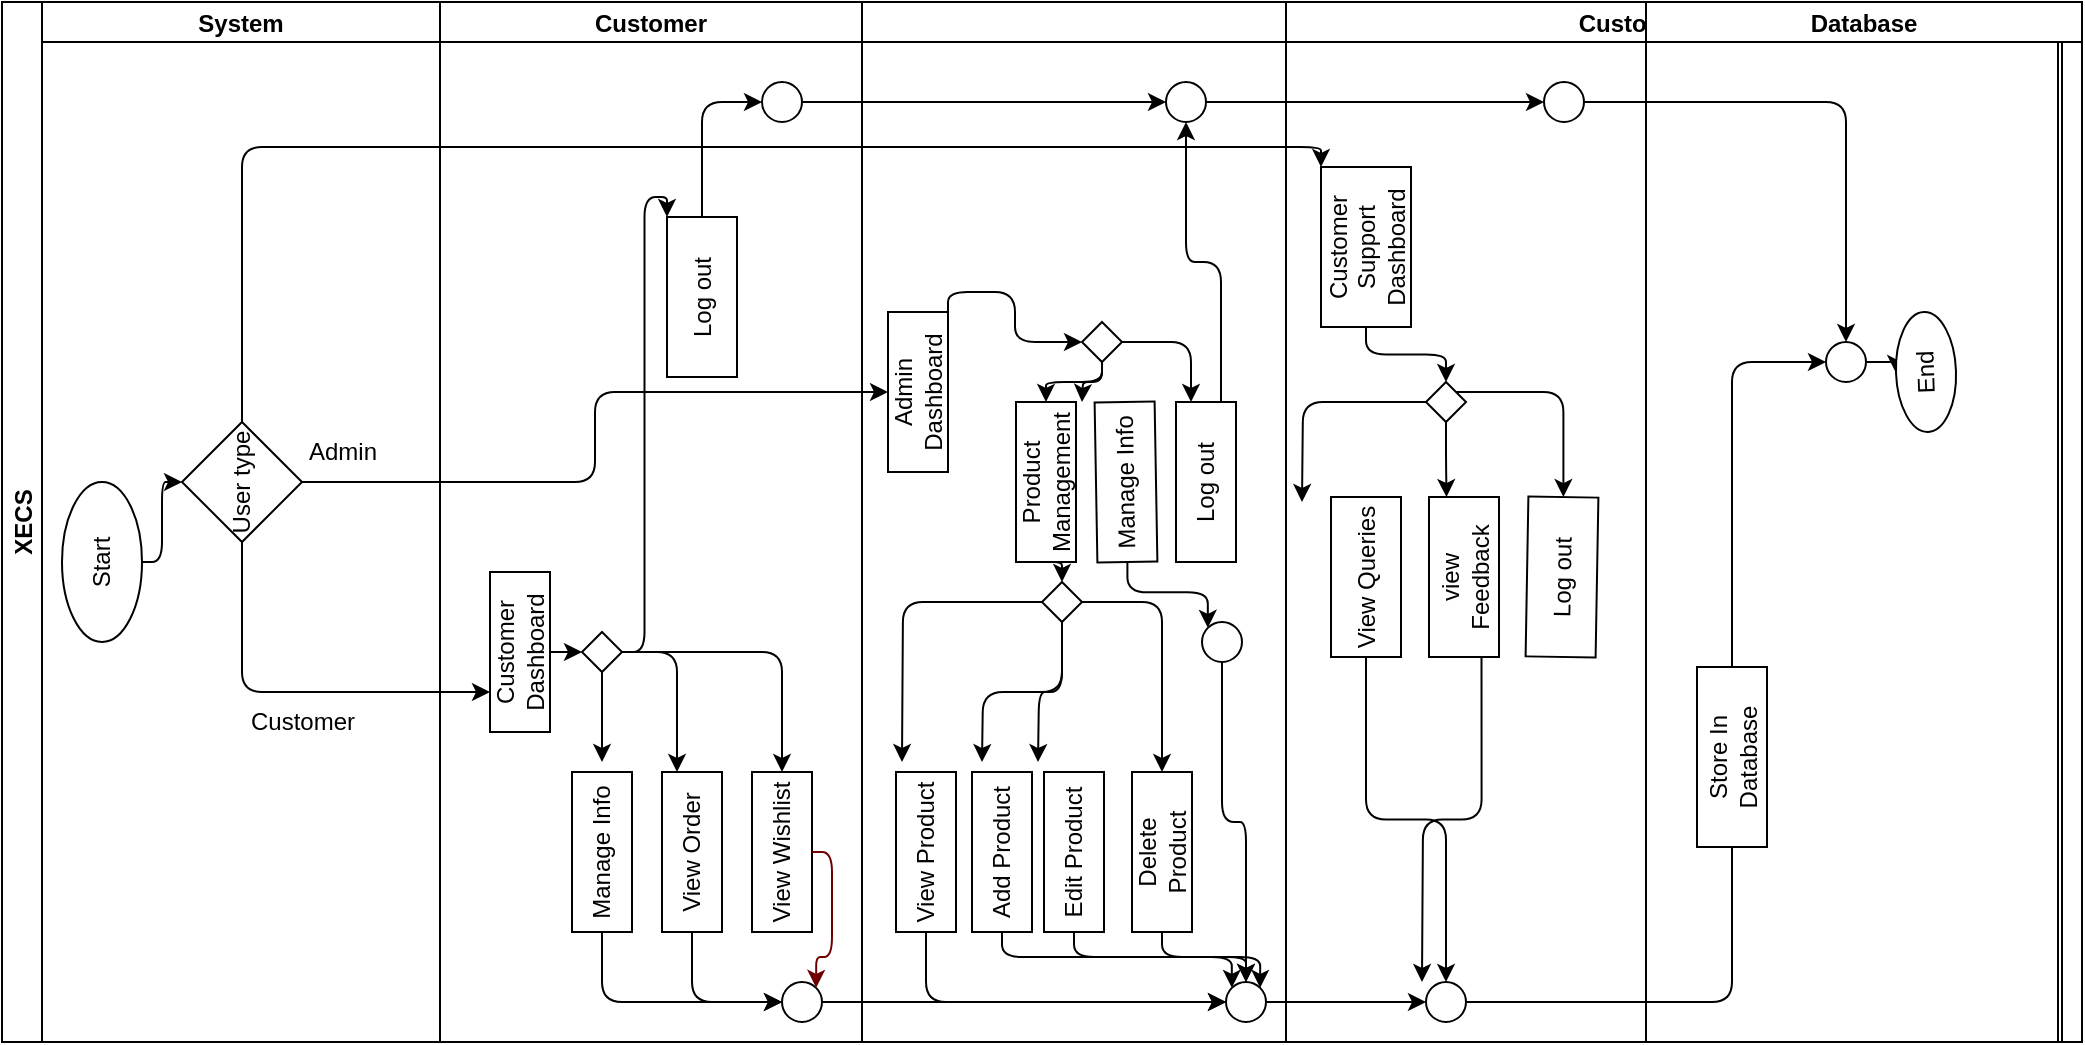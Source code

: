 <mxfile>
    <diagram id="C-kBC4iiiGsOG91yGyOT" name="Page-1">
        <mxGraphModel dx="868" dy="470" grid="1" gridSize="10" guides="1" tooltips="1" connect="1" arrows="1" fold="1" page="1" pageScale="1" pageWidth="850" pageHeight="1100" background="none" math="0" shadow="0">
            <root>
                <mxCell id="0"/>
                <mxCell id="1" parent="0"/>
                <mxCell id="46" style="edgeStyle=orthogonalEdgeStyle;html=1;exitX=0.5;exitY=1;exitDx=0;exitDy=0;" parent="1" source="8" edge="1">
                    <mxGeometry relative="1" as="geometry">
                        <mxPoint x="330" y="395" as="targetPoint"/>
                    </mxGeometry>
                </mxCell>
                <mxCell id="47" style="edgeStyle=orthogonalEdgeStyle;html=1;exitX=0.5;exitY=1;exitDx=0;exitDy=0;" parent="1" source="40" edge="1">
                    <mxGeometry relative="1" as="geometry">
                        <mxPoint x="340" y="450" as="targetPoint"/>
                    </mxGeometry>
                </mxCell>
                <mxCell id="2" value="XECS" style="swimlane;childLayout=stackLayout;resizeParent=1;resizeParentMax=0;startSize=20;horizontal=0;horizontalStack=1;container=0;" parent="1" vertex="1">
                    <mxGeometry x="40" y="70" width="1030" height="520" as="geometry"/>
                </mxCell>
                <mxCell id="3" value="System" style="swimlane;startSize=20;container=0;" parent="1" vertex="1">
                    <mxGeometry x="60" y="70" width="199" height="520" as="geometry"/>
                </mxCell>
                <mxCell id="7" value="User type" style="rhombus;whiteSpace=wrap;html=1;rotation=-90;container=0;" parent="3" vertex="1">
                    <mxGeometry x="70" y="210" width="60" height="60" as="geometry"/>
                </mxCell>
                <mxCell id="127" value="Admin" style="text;html=1;align=center;verticalAlign=middle;resizable=0;points=[];autosize=1;strokeColor=none;fillColor=none;" parent="3" vertex="1">
                    <mxGeometry x="120" y="210" width="60" height="30" as="geometry"/>
                </mxCell>
                <mxCell id="4" value="Customer" style="swimlane;startSize=20;container=0;" parent="1" vertex="1">
                    <mxGeometry x="259" y="70" width="211" height="520" as="geometry"/>
                </mxCell>
                <mxCell id="195" value="" style="ellipse;whiteSpace=wrap;html=1;aspect=fixed;" parent="4" vertex="1">
                    <mxGeometry x="171" y="490" width="20" height="20" as="geometry"/>
                </mxCell>
                <mxCell id="219" value="" style="ellipse;whiteSpace=wrap;html=1;aspect=fixed;" parent="4" vertex="1">
                    <mxGeometry x="161" y="40" width="20" height="20" as="geometry"/>
                </mxCell>
                <mxCell id="221" style="edgeStyle=orthogonalEdgeStyle;html=1;exitX=1;exitY=0.5;exitDx=0;exitDy=0;entryX=0;entryY=0.5;entryDx=0;entryDy=0;" parent="4" source="29" target="219" edge="1">
                    <mxGeometry relative="1" as="geometry"/>
                </mxCell>
                <mxCell id="29" value="Log out" style="rounded=0;whiteSpace=wrap;html=1;rotation=-90;container=0;" parent="4" vertex="1">
                    <mxGeometry x="91" y="130" width="80" height="35" as="geometry"/>
                </mxCell>
                <mxCell id="12" value="View Wishlist" style="rounded=0;whiteSpace=wrap;html=1;rotation=-90;container=0;" parent="4" vertex="1">
                    <mxGeometry x="131" y="410" width="80" height="30" as="geometry"/>
                </mxCell>
                <mxCell id="196" style="edgeStyle=orthogonalEdgeStyle;html=1;exitX=0.5;exitY=1;exitDx=0;exitDy=0;entryX=1;entryY=0;entryDx=0;entryDy=0;fillColor=#a20025;strokeColor=#6F0000;" parent="4" source="12" target="195" edge="1">
                    <mxGeometry relative="1" as="geometry"/>
                </mxCell>
                <mxCell id="5" value="Admin" style="swimlane;startSize=20;container=0;" parent="1" vertex="1">
                    <mxGeometry x="470" y="70" width="598" height="520" as="geometry"/>
                </mxCell>
                <mxCell id="94" style="edgeStyle=orthogonalEdgeStyle;html=1;exitX=0;exitY=0.5;exitDx=0;exitDy=0;entryX=0.5;entryY=0;entryDx=0;entryDy=0;" parent="5" source="17" target="88" edge="1">
                    <mxGeometry relative="1" as="geometry"/>
                </mxCell>
                <mxCell id="17" value="Product Management" style="rounded=0;whiteSpace=wrap;html=1;rotation=-90;container=0;" parent="5" vertex="1">
                    <mxGeometry x="52" y="225" width="80" height="30" as="geometry"/>
                </mxCell>
                <mxCell id="201" style="edgeStyle=orthogonalEdgeStyle;html=1;exitX=0;exitY=0.5;exitDx=0;exitDy=0;entryX=0;entryY=0.5;entryDx=0;entryDy=0;" parent="5" source="18" target="200" edge="1">
                    <mxGeometry relative="1" as="geometry"/>
                </mxCell>
                <mxCell id="18" value="View Product" style="rounded=0;whiteSpace=wrap;html=1;rotation=-90;container=0;" parent="5" vertex="1">
                    <mxGeometry x="-8" y="410" width="80" height="30" as="geometry"/>
                </mxCell>
                <mxCell id="202" style="edgeStyle=orthogonalEdgeStyle;html=1;exitX=0;exitY=0.5;exitDx=0;exitDy=0;entryX=0;entryY=0;entryDx=0;entryDy=0;" parent="5" source="21" target="200" edge="1">
                    <mxGeometry relative="1" as="geometry"/>
                </mxCell>
                <mxCell id="21" value="Add Product" style="rounded=0;whiteSpace=wrap;html=1;rotation=-90;container=0;" parent="5" vertex="1">
                    <mxGeometry x="30" y="410" width="80" height="30" as="geometry"/>
                </mxCell>
                <mxCell id="203" style="edgeStyle=orthogonalEdgeStyle;html=1;exitX=0;exitY=0.5;exitDx=0;exitDy=0;entryX=1;entryY=0;entryDx=0;entryDy=0;" parent="5" source="20" target="200" edge="1">
                    <mxGeometry relative="1" as="geometry"/>
                </mxCell>
                <mxCell id="20" value="Edit Product" style="rounded=0;whiteSpace=wrap;html=1;container=0;rotation=-90;" parent="5" vertex="1">
                    <mxGeometry x="66" y="410" width="80" height="30" as="geometry"/>
                </mxCell>
                <mxCell id="204" style="edgeStyle=orthogonalEdgeStyle;html=1;exitX=0;exitY=0.5;exitDx=0;exitDy=0;entryX=0.5;entryY=0;entryDx=0;entryDy=0;" parent="5" source="19" target="200" edge="1">
                    <mxGeometry relative="1" as="geometry"/>
                </mxCell>
                <mxCell id="19" value="Delete Product" style="rounded=0;whiteSpace=wrap;html=1;container=0;rotation=-90;" parent="5" vertex="1">
                    <mxGeometry x="110" y="410" width="80" height="30" as="geometry"/>
                </mxCell>
                <mxCell id="207" style="edgeStyle=orthogonalEdgeStyle;html=1;exitX=0;exitY=0.5;exitDx=0;exitDy=0;entryX=0;entryY=0;entryDx=0;entryDy=0;" parent="5" source="22" target="206" edge="1">
                    <mxGeometry relative="1" as="geometry"/>
                </mxCell>
                <mxCell id="22" value="Manage Info" style="rounded=0;whiteSpace=wrap;html=1;container=0;rotation=-91;" parent="5" vertex="1">
                    <mxGeometry x="92" y="225" width="80" height="30" as="geometry"/>
                </mxCell>
                <mxCell id="225" style="edgeStyle=orthogonalEdgeStyle;html=1;exitX=1;exitY=0.75;exitDx=0;exitDy=0;entryX=0.5;entryY=1;entryDx=0;entryDy=0;" parent="5" source="28" target="222" edge="1">
                    <mxGeometry relative="1" as="geometry"/>
                </mxCell>
                <mxCell id="28" value="Log out" style="rounded=0;whiteSpace=wrap;html=1;container=0;rotation=-90;" parent="5" vertex="1">
                    <mxGeometry x="132" y="225" width="80" height="30" as="geometry"/>
                </mxCell>
                <mxCell id="90" style="edgeStyle=orthogonalEdgeStyle;html=1;exitX=0.5;exitY=1;exitDx=0;exitDy=0;entryX=1;entryY=0.5;entryDx=0;entryDy=0;" parent="5" source="39" target="17" edge="1">
                    <mxGeometry relative="1" as="geometry"/>
                </mxCell>
                <mxCell id="92" style="edgeStyle=orthogonalEdgeStyle;html=1;exitX=1;exitY=0.5;exitDx=0;exitDy=0;entryX=1;entryY=0.25;entryDx=0;entryDy=0;" parent="5" source="39" target="28" edge="1">
                    <mxGeometry relative="1" as="geometry"/>
                </mxCell>
                <mxCell id="39" value="" style="rhombus;whiteSpace=wrap;html=1;container=0;" parent="5" vertex="1">
                    <mxGeometry x="110" y="160" width="20" height="20" as="geometry"/>
                </mxCell>
                <mxCell id="121" style="edgeStyle=orthogonalEdgeStyle;html=1;exitX=1;exitY=0.5;exitDx=0;exitDy=0;entryX=1;entryY=0.5;entryDx=0;entryDy=0;" parent="5" source="88" target="19" edge="1">
                    <mxGeometry relative="1" as="geometry"/>
                </mxCell>
                <mxCell id="88" value="" style="rhombus;whiteSpace=wrap;html=1;container=0;" parent="5" vertex="1">
                    <mxGeometry x="90" y="290" width="20" height="20" as="geometry"/>
                </mxCell>
                <mxCell id="6" value="Customer Support" style="swimlane;startSize=20;container=0;" parent="5" vertex="1">
                    <mxGeometry x="212" width="398" height="520" as="geometry"/>
                </mxCell>
                <mxCell id="10" value="Database" style="swimlane;startSize=20;container=0;" parent="6" vertex="1">
                    <mxGeometry x="180" width="218" height="520" as="geometry"/>
                </mxCell>
                <mxCell id="230" style="edgeStyle=orthogonalEdgeStyle;html=1;exitX=1;exitY=0.5;exitDx=0;exitDy=0;entryX=0.5;entryY=0;entryDx=0;entryDy=0;" parent="10" source="227" target="31" edge="1">
                    <mxGeometry relative="1" as="geometry"/>
                </mxCell>
                <mxCell id="227" value="" style="ellipse;whiteSpace=wrap;html=1;aspect=fixed;" parent="10" vertex="1">
                    <mxGeometry x="90" y="170" width="20" height="20" as="geometry"/>
                </mxCell>
                <mxCell id="31" value="End" style="ellipse;whiteSpace=wrap;html=1;rotation=-92;container=0;" parent="10" vertex="1">
                    <mxGeometry x="110" y="170" width="60" height="30" as="geometry"/>
                </mxCell>
                <mxCell id="153" style="edgeStyle=orthogonalEdgeStyle;html=1;exitX=0;exitY=0.5;exitDx=0;exitDy=0;entryX=0.5;entryY=0;entryDx=0;entryDy=0;" parent="6" source="132" target="87" edge="1">
                    <mxGeometry relative="1" as="geometry"/>
                </mxCell>
                <mxCell id="132" value="Customer Support Dashboard" style="rounded=0;whiteSpace=wrap;html=1;rotation=-90;container=0;" parent="6" vertex="1">
                    <mxGeometry y="100" width="80" height="45" as="geometry"/>
                </mxCell>
                <mxCell id="27" value="Log out" style="rounded=0;whiteSpace=wrap;html=1;container=0;rotation=-89;" parent="6" vertex="1">
                    <mxGeometry x="98" y="270" width="80" height="35" as="geometry"/>
                </mxCell>
                <mxCell id="212" style="edgeStyle=orthogonalEdgeStyle;html=1;exitX=0;exitY=0.5;exitDx=0;exitDy=0;entryX=0.5;entryY=0;entryDx=0;entryDy=0;" parent="6" source="24" target="211" edge="1">
                    <mxGeometry relative="1" as="geometry"/>
                </mxCell>
                <mxCell id="24" value="View Queries" style="rounded=0;whiteSpace=wrap;html=1;container=0;rotation=-90;" parent="6" vertex="1">
                    <mxGeometry y="270" width="80" height="35" as="geometry"/>
                </mxCell>
                <mxCell id="26" value="view Feedback" style="rounded=0;whiteSpace=wrap;html=1;container=0;rotation=-90;" parent="6" vertex="1">
                    <mxGeometry x="49" y="270" width="80" height="35" as="geometry"/>
                </mxCell>
                <mxCell id="193" style="edgeStyle=orthogonalEdgeStyle;html=1;exitX=0.5;exitY=1;exitDx=0;exitDy=0;entryX=1;entryY=0.25;entryDx=0;entryDy=0;" parent="6" source="87" target="26" edge="1">
                    <mxGeometry relative="1" as="geometry"/>
                </mxCell>
                <mxCell id="194" style="edgeStyle=orthogonalEdgeStyle;html=1;exitX=1;exitY=0;exitDx=0;exitDy=0;entryX=1;entryY=0.5;entryDx=0;entryDy=0;" parent="6" source="87" target="27" edge="1">
                    <mxGeometry relative="1" as="geometry"/>
                </mxCell>
                <mxCell id="87" value="" style="rhombus;whiteSpace=wrap;html=1;container=0;" parent="6" vertex="1">
                    <mxGeometry x="70" y="190" width="20" height="20" as="geometry"/>
                </mxCell>
                <mxCell id="211" value="" style="ellipse;whiteSpace=wrap;html=1;aspect=fixed;" parent="6" vertex="1">
                    <mxGeometry x="70" y="490" width="20" height="20" as="geometry"/>
                </mxCell>
                <mxCell id="228" style="edgeStyle=orthogonalEdgeStyle;html=1;exitX=1;exitY=0.5;exitDx=0;exitDy=0;entryX=0.5;entryY=0;entryDx=0;entryDy=0;" parent="6" source="223" target="227" edge="1">
                    <mxGeometry relative="1" as="geometry"/>
                </mxCell>
                <mxCell id="223" value="" style="ellipse;whiteSpace=wrap;html=1;aspect=fixed;" parent="6" vertex="1">
                    <mxGeometry x="129" y="40" width="20" height="20" as="geometry"/>
                </mxCell>
                <mxCell id="215" style="edgeStyle=orthogonalEdgeStyle;html=1;exitX=1;exitY=0.5;exitDx=0;exitDy=0;entryX=0;entryY=0.5;entryDx=0;entryDy=0;" parent="5" source="200" target="211" edge="1">
                    <mxGeometry relative="1" as="geometry"/>
                </mxCell>
                <mxCell id="200" value="" style="ellipse;whiteSpace=wrap;html=1;aspect=fixed;" parent="5" vertex="1">
                    <mxGeometry x="182" y="490" width="20" height="20" as="geometry"/>
                </mxCell>
                <mxCell id="209" style="edgeStyle=orthogonalEdgeStyle;html=1;exitX=0.5;exitY=1;exitDx=0;exitDy=0;entryX=0.5;entryY=0;entryDx=0;entryDy=0;" parent="5" source="206" target="200" edge="1">
                    <mxGeometry relative="1" as="geometry"/>
                </mxCell>
                <mxCell id="206" value="" style="ellipse;whiteSpace=wrap;html=1;aspect=fixed;" parent="5" vertex="1">
                    <mxGeometry x="170" y="310" width="20" height="20" as="geometry"/>
                </mxCell>
                <mxCell id="226" style="edgeStyle=orthogonalEdgeStyle;html=1;exitX=1;exitY=0.5;exitDx=0;exitDy=0;entryX=0;entryY=0.5;entryDx=0;entryDy=0;" parent="5" source="222" target="223" edge="1">
                    <mxGeometry relative="1" as="geometry"/>
                </mxCell>
                <mxCell id="222" value="" style="ellipse;whiteSpace=wrap;html=1;aspect=fixed;" parent="5" vertex="1">
                    <mxGeometry x="152" y="40" width="20" height="20" as="geometry"/>
                </mxCell>
                <mxCell id="125" style="edgeStyle=orthogonalEdgeStyle;html=1;exitX=0.5;exitY=1;exitDx=0;exitDy=0;" parent="1" source="30" target="7" edge="1">
                    <mxGeometry relative="1" as="geometry"/>
                </mxCell>
                <mxCell id="30" value="Start" style="ellipse;whiteSpace=wrap;html=1;rotation=-90;container=0;" parent="1" vertex="1">
                    <mxGeometry x="50" y="330" width="80" height="40" as="geometry"/>
                </mxCell>
                <mxCell id="122" style="edgeStyle=orthogonalEdgeStyle;html=1;exitX=0;exitY=0.5;exitDx=0;exitDy=0;entryX=0.25;entryY=0;entryDx=0;entryDy=0;" parent="1" source="7" target="8" edge="1">
                    <mxGeometry relative="1" as="geometry"/>
                </mxCell>
                <mxCell id="8" value="Customer Dashboard" style="rounded=0;whiteSpace=wrap;html=1;rotation=-90;container=0;" parent="1" vertex="1">
                    <mxGeometry x="259" y="380" width="80" height="30" as="geometry"/>
                </mxCell>
                <mxCell id="197" style="edgeStyle=orthogonalEdgeStyle;html=1;exitX=0;exitY=0.5;exitDx=0;exitDy=0;entryX=0;entryY=0.5;entryDx=0;entryDy=0;" parent="1" source="11" target="195" edge="1">
                    <mxGeometry relative="1" as="geometry"/>
                </mxCell>
                <mxCell id="11" value="Manage Info" style="rounded=0;whiteSpace=wrap;html=1;rotation=-90;container=0;" parent="1" vertex="1">
                    <mxGeometry x="300" y="480" width="80" height="30" as="geometry"/>
                </mxCell>
                <mxCell id="198" style="edgeStyle=orthogonalEdgeStyle;html=1;exitX=0;exitY=0.5;exitDx=0;exitDy=0;entryX=0;entryY=0.5;entryDx=0;entryDy=0;" parent="1" source="13" target="195" edge="1">
                    <mxGeometry relative="1" as="geometry"/>
                </mxCell>
                <mxCell id="13" value="View Order" style="rounded=0;whiteSpace=wrap;html=1;rotation=-90;container=0;" parent="1" vertex="1">
                    <mxGeometry x="345" y="480" width="80" height="30" as="geometry"/>
                </mxCell>
                <mxCell id="48" style="edgeStyle=orthogonalEdgeStyle;html=1;exitX=1;exitY=0.5;exitDx=0;exitDy=0;entryX=1;entryY=0.25;entryDx=0;entryDy=0;" parent="1" source="40" target="13" edge="1">
                    <mxGeometry relative="1" as="geometry"/>
                </mxCell>
                <mxCell id="49" style="edgeStyle=orthogonalEdgeStyle;html=1;exitX=1;exitY=0.5;exitDx=0;exitDy=0;entryX=1;entryY=0;entryDx=0;entryDy=0;" parent="1" source="40" target="29" edge="1">
                    <mxGeometry relative="1" as="geometry"/>
                </mxCell>
                <mxCell id="220" style="edgeStyle=orthogonalEdgeStyle;html=1;exitX=1;exitY=0.5;exitDx=0;exitDy=0;entryX=1;entryY=0.5;entryDx=0;entryDy=0;" parent="1" source="40" target="12" edge="1">
                    <mxGeometry relative="1" as="geometry"/>
                </mxCell>
                <mxCell id="40" value="" style="rhombus;whiteSpace=wrap;html=1;container=0;" parent="1" vertex="1">
                    <mxGeometry x="330" y="385" width="20" height="20" as="geometry"/>
                </mxCell>
                <mxCell id="89" style="edgeStyle=orthogonalEdgeStyle;html=1;exitX=1;exitY=1;exitDx=0;exitDy=0;entryX=0;entryY=0.5;entryDx=0;entryDy=0;" parent="1" source="9" target="39" edge="1">
                    <mxGeometry relative="1" as="geometry"/>
                </mxCell>
                <mxCell id="9" value="Admin Dashboard" style="rounded=0;whiteSpace=wrap;html=1;rotation=-90;container=0;" parent="1" vertex="1">
                    <mxGeometry x="458" y="250" width="80" height="30" as="geometry"/>
                </mxCell>
                <mxCell id="91" style="edgeStyle=orthogonalEdgeStyle;html=1;exitX=0.5;exitY=1;exitDx=0;exitDy=0;" parent="1" source="39" edge="1">
                    <mxGeometry relative="1" as="geometry">
                        <mxPoint x="580" y="270" as="targetPoint"/>
                    </mxGeometry>
                </mxCell>
                <mxCell id="118" style="edgeStyle=orthogonalEdgeStyle;html=1;exitX=0;exitY=0.5;exitDx=0;exitDy=0;" parent="1" source="88" edge="1">
                    <mxGeometry relative="1" as="geometry">
                        <mxPoint x="490" y="450" as="targetPoint"/>
                    </mxGeometry>
                </mxCell>
                <mxCell id="119" style="edgeStyle=orthogonalEdgeStyle;html=1;exitX=0.5;exitY=1;exitDx=0;exitDy=0;" parent="1" source="88" edge="1">
                    <mxGeometry relative="1" as="geometry">
                        <mxPoint x="530" y="450" as="targetPoint"/>
                    </mxGeometry>
                </mxCell>
                <mxCell id="120" style="edgeStyle=orthogonalEdgeStyle;html=1;exitX=0.5;exitY=1;exitDx=0;exitDy=0;" parent="1" source="88" edge="1">
                    <mxGeometry relative="1" as="geometry">
                        <mxPoint x="558" y="450" as="targetPoint"/>
                    </mxGeometry>
                </mxCell>
                <mxCell id="123" value="Customer" style="text;html=1;align=center;verticalAlign=middle;resizable=0;points=[];autosize=1;strokeColor=none;fillColor=none;" parent="1" vertex="1">
                    <mxGeometry x="150" y="415" width="80" height="30" as="geometry"/>
                </mxCell>
                <mxCell id="126" style="edgeStyle=orthogonalEdgeStyle;html=1;exitX=0.5;exitY=1;exitDx=0;exitDy=0;" parent="1" source="7" target="9" edge="1">
                    <mxGeometry relative="1" as="geometry"/>
                </mxCell>
                <mxCell id="133" style="edgeStyle=orthogonalEdgeStyle;html=1;exitX=1;exitY=0.5;exitDx=0;exitDy=0;entryX=1;entryY=0;entryDx=0;entryDy=0;" parent="1" source="7" target="132" edge="1">
                    <mxGeometry relative="1" as="geometry"/>
                </mxCell>
                <mxCell id="156" style="edgeStyle=orthogonalEdgeStyle;html=1;exitX=0;exitY=0.5;exitDx=0;exitDy=0;" parent="1" source="87" edge="1">
                    <mxGeometry relative="1" as="geometry">
                        <mxPoint x="690" y="320" as="targetPoint"/>
                    </mxGeometry>
                </mxCell>
                <mxCell id="210" style="edgeStyle=orthogonalEdgeStyle;html=1;exitX=1;exitY=0.5;exitDx=0;exitDy=0;entryX=0;entryY=0.5;entryDx=0;entryDy=0;" parent="1" source="195" target="200" edge="1">
                    <mxGeometry relative="1" as="geometry"/>
                </mxCell>
                <mxCell id="213" style="edgeStyle=orthogonalEdgeStyle;html=1;exitX=0;exitY=0.75;exitDx=0;exitDy=0;" parent="1" source="26" edge="1">
                    <mxGeometry relative="1" as="geometry">
                        <mxPoint x="750" y="560" as="targetPoint"/>
                    </mxGeometry>
                </mxCell>
                <mxCell id="216" style="edgeStyle=orthogonalEdgeStyle;html=1;exitX=1;exitY=0.5;exitDx=0;exitDy=0;startArrow=none;" parent="1" source="217" edge="1">
                    <mxGeometry relative="1" as="geometry">
                        <mxPoint x="910" y="420" as="targetPoint"/>
                    </mxGeometry>
                </mxCell>
                <mxCell id="229" style="edgeStyle=orthogonalEdgeStyle;html=1;exitX=1;exitY=0.5;exitDx=0;exitDy=0;entryX=0;entryY=0.5;entryDx=0;entryDy=0;" parent="1" source="217" target="227" edge="1">
                    <mxGeometry relative="1" as="geometry"/>
                </mxCell>
                <mxCell id="217" value="Store In Database" style="rounded=0;whiteSpace=wrap;html=1;rotation=-90;" parent="1" vertex="1">
                    <mxGeometry x="860" y="430" width="90" height="35" as="geometry"/>
                </mxCell>
                <mxCell id="218" value="" style="edgeStyle=orthogonalEdgeStyle;html=1;exitX=1;exitY=0.5;exitDx=0;exitDy=0;endArrow=none;" parent="1" source="211" target="217" edge="1">
                    <mxGeometry relative="1" as="geometry">
                        <mxPoint x="910" y="420" as="targetPoint"/>
                        <mxPoint x="760" y="570" as="sourcePoint"/>
                    </mxGeometry>
                </mxCell>
                <mxCell id="224" style="edgeStyle=orthogonalEdgeStyle;html=1;exitX=1;exitY=0.5;exitDx=0;exitDy=0;entryX=0;entryY=0.5;entryDx=0;entryDy=0;" parent="1" source="219" target="222" edge="1">
                    <mxGeometry relative="1" as="geometry"/>
                </mxCell>
            </root>
        </mxGraphModel>
    </diagram>
</mxfile>